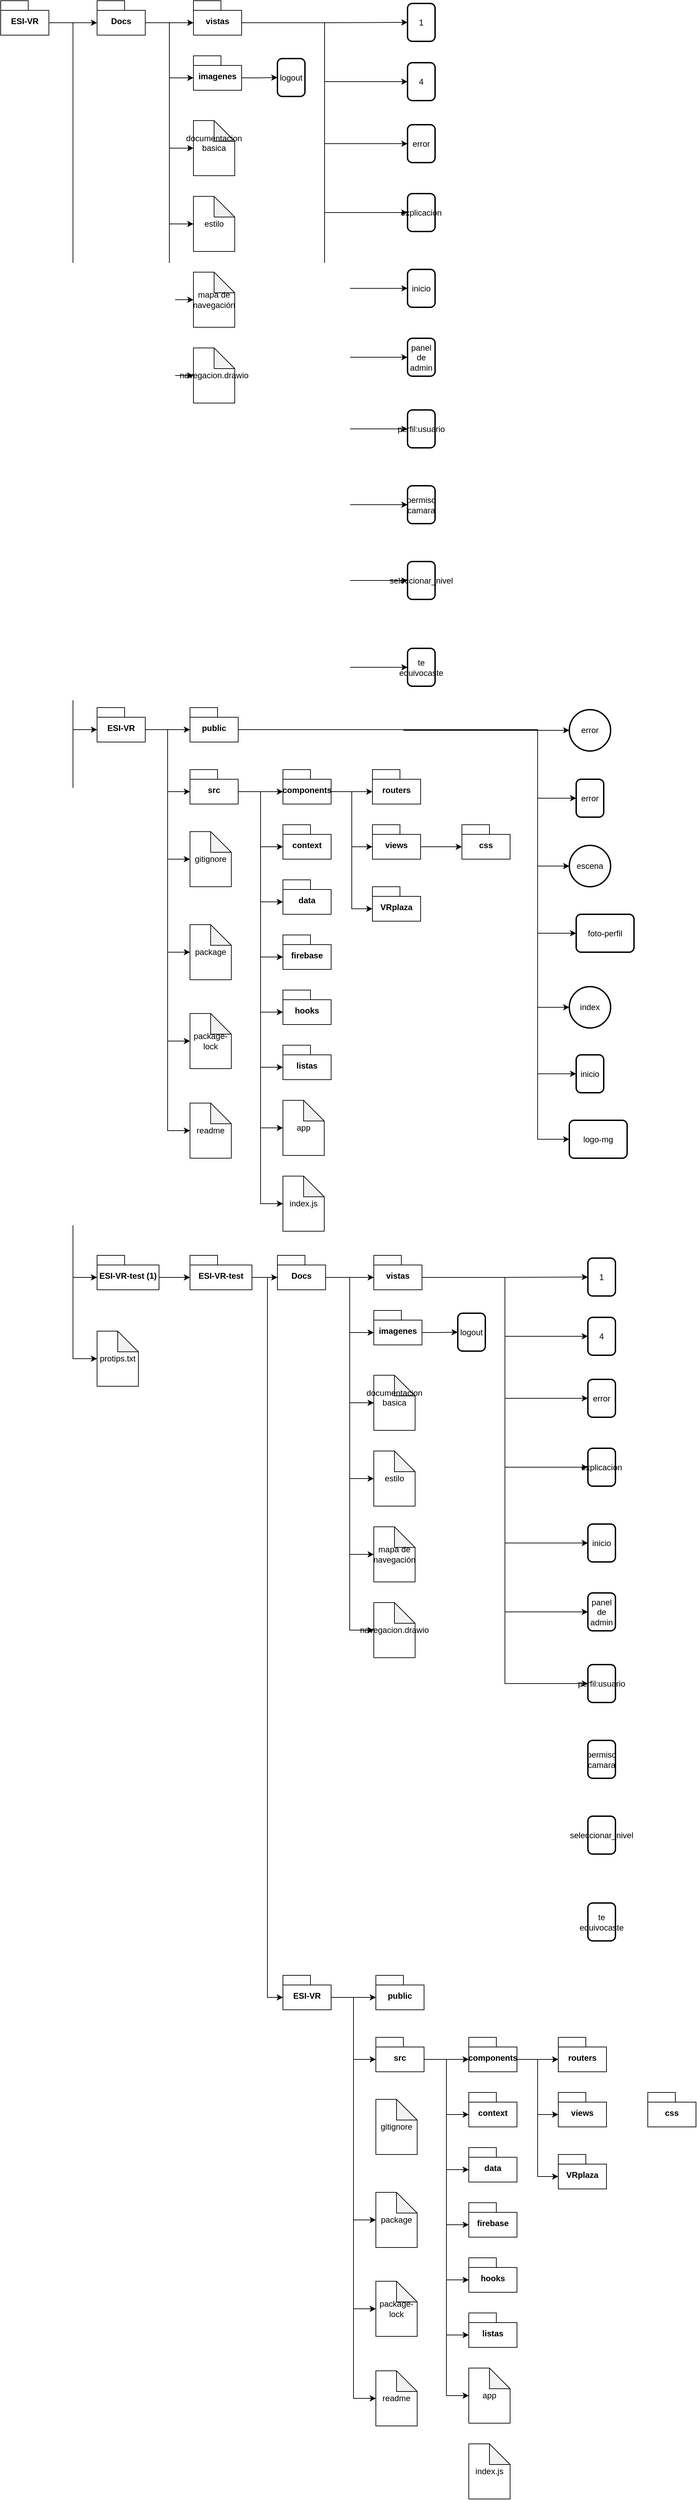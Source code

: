 <mxfile version="28.2.8">
  <diagram name="Page-1" id="wq-SehSUoFdX1XleYhF6">
    <mxGraphModel dx="5210" dy="3290" grid="1" gridSize="10" guides="1" tooltips="1" connect="1" arrows="1" fold="1" page="1" pageScale="1" pageWidth="3300" pageHeight="4681" math="0" shadow="0">
      <root>
        <mxCell id="0" />
        <mxCell id="1" parent="0" />
        <mxCell id="mQbxEYnfzDBhNxiALI6m-47" value="ESI-VR" style="shape=folder;fontStyle=1;spacingTop=10;tabWidth=40;tabHeight=14;tabPosition=left;html=1;whiteSpace=wrap;" vertex="1" parent="1">
          <mxGeometry x="1080" y="1100" width="70" height="50" as="geometry" />
        </mxCell>
        <mxCell id="mQbxEYnfzDBhNxiALI6m-49" value="Docs" style="shape=folder;fontStyle=1;spacingTop=10;tabWidth=40;tabHeight=14;tabPosition=left;html=1;whiteSpace=wrap;" vertex="1" parent="1">
          <mxGeometry x="1220" y="1100" width="70" height="50" as="geometry" />
        </mxCell>
        <mxCell id="mQbxEYnfzDBhNxiALI6m-52" value="ESI-VR" style="shape=folder;fontStyle=1;spacingTop=10;tabWidth=40;tabHeight=14;tabPosition=left;html=1;whiteSpace=wrap;" vertex="1" parent="1">
          <mxGeometry x="1220" y="2126" width="70" height="50" as="geometry" />
        </mxCell>
        <mxCell id="mQbxEYnfzDBhNxiALI6m-54" value="ESI-VR-test (1)" style="shape=folder;fontStyle=1;spacingTop=10;tabWidth=40;tabHeight=14;tabPosition=left;html=1;whiteSpace=wrap;" vertex="1" parent="1">
          <mxGeometry x="1220" y="2921" width="90" height="50" as="geometry" />
        </mxCell>
        <mxCell id="mQbxEYnfzDBhNxiALI6m-119" style="edgeStyle=orthogonalEdgeStyle;rounded=0;orthogonalLoop=1;jettySize=auto;html=1;exitX=0;exitY=0;exitDx=70;exitDy=32;exitPerimeter=0;entryX=0;entryY=0.5;entryDx=0;entryDy=0;" edge="1" parent="1" source="mQbxEYnfzDBhNxiALI6m-56" target="mQbxEYnfzDBhNxiALI6m-118">
          <mxGeometry relative="1" as="geometry" />
        </mxCell>
        <mxCell id="mQbxEYnfzDBhNxiALI6m-124" style="edgeStyle=orthogonalEdgeStyle;rounded=0;orthogonalLoop=1;jettySize=auto;html=1;exitX=0;exitY=0;exitDx=70;exitDy=32;exitPerimeter=0;entryX=0;entryY=0.5;entryDx=0;entryDy=0;" edge="1" parent="1" source="mQbxEYnfzDBhNxiALI6m-56" target="mQbxEYnfzDBhNxiALI6m-122">
          <mxGeometry relative="1" as="geometry" />
        </mxCell>
        <mxCell id="mQbxEYnfzDBhNxiALI6m-126" style="edgeStyle=orthogonalEdgeStyle;rounded=0;orthogonalLoop=1;jettySize=auto;html=1;exitX=0;exitY=0;exitDx=70;exitDy=32;exitPerimeter=0;entryX=0;entryY=0.5;entryDx=0;entryDy=0;" edge="1" parent="1" source="mQbxEYnfzDBhNxiALI6m-56" target="mQbxEYnfzDBhNxiALI6m-125">
          <mxGeometry relative="1" as="geometry" />
        </mxCell>
        <mxCell id="mQbxEYnfzDBhNxiALI6m-128" style="edgeStyle=orthogonalEdgeStyle;rounded=0;orthogonalLoop=1;jettySize=auto;html=1;exitX=0;exitY=0;exitDx=70;exitDy=32;exitPerimeter=0;entryX=0;entryY=0.5;entryDx=0;entryDy=0;" edge="1" parent="1" source="mQbxEYnfzDBhNxiALI6m-56" target="mQbxEYnfzDBhNxiALI6m-127">
          <mxGeometry relative="1" as="geometry" />
        </mxCell>
        <mxCell id="mQbxEYnfzDBhNxiALI6m-130" style="edgeStyle=orthogonalEdgeStyle;rounded=0;orthogonalLoop=1;jettySize=auto;html=1;exitX=0;exitY=0;exitDx=70;exitDy=32;exitPerimeter=0;entryX=0;entryY=0.5;entryDx=0;entryDy=0;" edge="1" parent="1" source="mQbxEYnfzDBhNxiALI6m-56" target="mQbxEYnfzDBhNxiALI6m-129">
          <mxGeometry relative="1" as="geometry" />
        </mxCell>
        <mxCell id="mQbxEYnfzDBhNxiALI6m-132" style="edgeStyle=orthogonalEdgeStyle;rounded=0;orthogonalLoop=1;jettySize=auto;html=1;exitX=0;exitY=0;exitDx=70;exitDy=32;exitPerimeter=0;entryX=0;entryY=0.5;entryDx=0;entryDy=0;" edge="1" parent="1" source="mQbxEYnfzDBhNxiALI6m-56" target="mQbxEYnfzDBhNxiALI6m-131">
          <mxGeometry relative="1" as="geometry" />
        </mxCell>
        <mxCell id="mQbxEYnfzDBhNxiALI6m-135" style="edgeStyle=orthogonalEdgeStyle;rounded=0;orthogonalLoop=1;jettySize=auto;html=1;exitX=0;exitY=0;exitDx=70;exitDy=32;exitPerimeter=0;entryX=0;entryY=0.5;entryDx=0;entryDy=0;" edge="1" parent="1" source="mQbxEYnfzDBhNxiALI6m-56" target="mQbxEYnfzDBhNxiALI6m-133">
          <mxGeometry relative="1" as="geometry" />
        </mxCell>
        <mxCell id="mQbxEYnfzDBhNxiALI6m-137" style="edgeStyle=orthogonalEdgeStyle;rounded=0;orthogonalLoop=1;jettySize=auto;html=1;exitX=0;exitY=0;exitDx=70;exitDy=32;exitPerimeter=0;entryX=0;entryY=0.5;entryDx=0;entryDy=0;" edge="1" parent="1" source="mQbxEYnfzDBhNxiALI6m-56" target="mQbxEYnfzDBhNxiALI6m-136">
          <mxGeometry relative="1" as="geometry" />
        </mxCell>
        <mxCell id="mQbxEYnfzDBhNxiALI6m-139" style="edgeStyle=orthogonalEdgeStyle;rounded=0;orthogonalLoop=1;jettySize=auto;html=1;exitX=0;exitY=0;exitDx=70;exitDy=32;exitPerimeter=0;entryX=0;entryY=0.5;entryDx=0;entryDy=0;" edge="1" parent="1" source="mQbxEYnfzDBhNxiALI6m-56" target="mQbxEYnfzDBhNxiALI6m-138">
          <mxGeometry relative="1" as="geometry" />
        </mxCell>
        <mxCell id="mQbxEYnfzDBhNxiALI6m-141" style="edgeStyle=orthogonalEdgeStyle;rounded=0;orthogonalLoop=1;jettySize=auto;html=1;exitX=0;exitY=0;exitDx=70;exitDy=32;exitPerimeter=0;entryX=0;entryY=0.5;entryDx=0;entryDy=0;" edge="1" parent="1" source="mQbxEYnfzDBhNxiALI6m-56" target="mQbxEYnfzDBhNxiALI6m-140">
          <mxGeometry relative="1" as="geometry" />
        </mxCell>
        <mxCell id="mQbxEYnfzDBhNxiALI6m-56" value="vistas" style="shape=folder;fontStyle=1;spacingTop=10;tabWidth=40;tabHeight=14;tabPosition=left;html=1;whiteSpace=wrap;" vertex="1" parent="1">
          <mxGeometry x="1360" y="1100" width="70" height="50" as="geometry" />
        </mxCell>
        <mxCell id="mQbxEYnfzDBhNxiALI6m-144" style="edgeStyle=orthogonalEdgeStyle;rounded=0;orthogonalLoop=1;jettySize=auto;html=1;exitX=0;exitY=0;exitDx=70;exitDy=32;exitPerimeter=0;entryX=0;entryY=0.5;entryDx=0;entryDy=0;" edge="1" parent="1" source="mQbxEYnfzDBhNxiALI6m-58" target="mQbxEYnfzDBhNxiALI6m-143">
          <mxGeometry relative="1" as="geometry" />
        </mxCell>
        <mxCell id="mQbxEYnfzDBhNxiALI6m-58" value="imagenes" style="shape=folder;fontStyle=1;spacingTop=10;tabWidth=40;tabHeight=14;tabPosition=left;html=1;whiteSpace=wrap;" vertex="1" parent="1">
          <mxGeometry x="1360" y="1180" width="70" height="50" as="geometry" />
        </mxCell>
        <mxCell id="mQbxEYnfzDBhNxiALI6m-61" value="protips&lt;span style=&quot;background-color: transparent; color: light-dark(rgb(0, 0, 0), rgb(255, 255, 255));&quot;&gt;.txt&lt;/span&gt;" style="shape=note;whiteSpace=wrap;html=1;backgroundOutline=1;darkOpacity=0.05;" vertex="1" parent="1">
          <mxGeometry x="1220" y="3031" width="60" height="80" as="geometry" />
        </mxCell>
        <mxCell id="mQbxEYnfzDBhNxiALI6m-64" value="documentacion basica&lt;div&gt;&lt;br&gt;&lt;/div&gt;" style="shape=note;whiteSpace=wrap;html=1;backgroundOutline=1;darkOpacity=0.05;" vertex="1" parent="1">
          <mxGeometry x="1360" y="1274" width="60" height="80" as="geometry" />
        </mxCell>
        <mxCell id="mQbxEYnfzDBhNxiALI6m-65" style="edgeStyle=orthogonalEdgeStyle;rounded=0;orthogonalLoop=1;jettySize=auto;html=1;exitX=0;exitY=0;exitDx=70;exitDy=32;exitPerimeter=0;entryX=0;entryY=0.5;entryDx=0;entryDy=0;entryPerimeter=0;" edge="1" parent="1" source="mQbxEYnfzDBhNxiALI6m-49" target="mQbxEYnfzDBhNxiALI6m-64">
          <mxGeometry relative="1" as="geometry" />
        </mxCell>
        <mxCell id="mQbxEYnfzDBhNxiALI6m-66" style="edgeStyle=orthogonalEdgeStyle;rounded=0;orthogonalLoop=1;jettySize=auto;html=1;exitX=0;exitY=0;exitDx=70;exitDy=32;exitPerimeter=0;entryX=0;entryY=0;entryDx=0;entryDy=32;entryPerimeter=0;" edge="1" parent="1" source="mQbxEYnfzDBhNxiALI6m-49" target="mQbxEYnfzDBhNxiALI6m-58">
          <mxGeometry relative="1" as="geometry" />
        </mxCell>
        <mxCell id="mQbxEYnfzDBhNxiALI6m-67" style="edgeStyle=orthogonalEdgeStyle;rounded=0;orthogonalLoop=1;jettySize=auto;html=1;exitX=0;exitY=0;exitDx=70;exitDy=32;exitPerimeter=0;entryX=0;entryY=0;entryDx=0;entryDy=32;entryPerimeter=0;" edge="1" parent="1" source="mQbxEYnfzDBhNxiALI6m-49" target="mQbxEYnfzDBhNxiALI6m-56">
          <mxGeometry relative="1" as="geometry" />
        </mxCell>
        <mxCell id="mQbxEYnfzDBhNxiALI6m-68" style="edgeStyle=orthogonalEdgeStyle;rounded=0;orthogonalLoop=1;jettySize=auto;html=1;exitX=0;exitY=0;exitDx=70;exitDy=32;exitPerimeter=0;entryX=0;entryY=0;entryDx=0;entryDy=32;entryPerimeter=0;" edge="1" parent="1" source="mQbxEYnfzDBhNxiALI6m-47" target="mQbxEYnfzDBhNxiALI6m-49">
          <mxGeometry relative="1" as="geometry" />
        </mxCell>
        <mxCell id="mQbxEYnfzDBhNxiALI6m-69" style="edgeStyle=orthogonalEdgeStyle;rounded=0;orthogonalLoop=1;jettySize=auto;html=1;exitX=0;exitY=0;exitDx=70;exitDy=32;exitPerimeter=0;entryX=0;entryY=0;entryDx=0;entryDy=32;entryPerimeter=0;" edge="1" parent="1" source="mQbxEYnfzDBhNxiALI6m-47" target="mQbxEYnfzDBhNxiALI6m-52">
          <mxGeometry relative="1" as="geometry" />
        </mxCell>
        <mxCell id="mQbxEYnfzDBhNxiALI6m-70" style="edgeStyle=orthogonalEdgeStyle;rounded=0;orthogonalLoop=1;jettySize=auto;html=1;exitX=0;exitY=0;exitDx=70;exitDy=32;exitPerimeter=0;entryX=0;entryY=0;entryDx=0;entryDy=32;entryPerimeter=0;" edge="1" parent="1" source="mQbxEYnfzDBhNxiALI6m-47" target="mQbxEYnfzDBhNxiALI6m-54">
          <mxGeometry relative="1" as="geometry" />
        </mxCell>
        <mxCell id="mQbxEYnfzDBhNxiALI6m-71" style="edgeStyle=orthogonalEdgeStyle;rounded=0;orthogonalLoop=1;jettySize=auto;html=1;exitX=0;exitY=0;exitDx=70;exitDy=32;exitPerimeter=0;entryX=0;entryY=0.5;entryDx=0;entryDy=0;entryPerimeter=0;" edge="1" parent="1" source="mQbxEYnfzDBhNxiALI6m-47" target="mQbxEYnfzDBhNxiALI6m-61">
          <mxGeometry relative="1" as="geometry" />
        </mxCell>
        <mxCell id="mQbxEYnfzDBhNxiALI6m-72" value="estilo" style="shape=note;whiteSpace=wrap;html=1;backgroundOutline=1;darkOpacity=0.05;" vertex="1" parent="1">
          <mxGeometry x="1360" y="1384" width="60" height="80" as="geometry" />
        </mxCell>
        <mxCell id="mQbxEYnfzDBhNxiALI6m-74" value="mapa de navegación" style="shape=note;whiteSpace=wrap;html=1;backgroundOutline=1;darkOpacity=0.05;" vertex="1" parent="1">
          <mxGeometry x="1360" y="1494" width="60" height="80" as="geometry" />
        </mxCell>
        <mxCell id="mQbxEYnfzDBhNxiALI6m-75" value="navegacion&lt;span style=&quot;background-color: transparent; color: light-dark(rgb(0, 0, 0), rgb(255, 255, 255));&quot;&gt;.drawio&lt;/span&gt;" style="shape=note;whiteSpace=wrap;html=1;backgroundOutline=1;darkOpacity=0.05;" vertex="1" parent="1">
          <mxGeometry x="1360" y="1604" width="60" height="80" as="geometry" />
        </mxCell>
        <mxCell id="mQbxEYnfzDBhNxiALI6m-76" style="edgeStyle=orthogonalEdgeStyle;rounded=0;orthogonalLoop=1;jettySize=auto;html=1;exitX=0;exitY=0;exitDx=70;exitDy=32;exitPerimeter=0;entryX=0;entryY=0.5;entryDx=0;entryDy=0;entryPerimeter=0;" edge="1" parent="1" source="mQbxEYnfzDBhNxiALI6m-49" target="mQbxEYnfzDBhNxiALI6m-72">
          <mxGeometry relative="1" as="geometry" />
        </mxCell>
        <mxCell id="mQbxEYnfzDBhNxiALI6m-77" style="edgeStyle=orthogonalEdgeStyle;rounded=0;orthogonalLoop=1;jettySize=auto;html=1;exitX=0;exitY=0;exitDx=70;exitDy=32;exitPerimeter=0;entryX=0;entryY=0.5;entryDx=0;entryDy=0;entryPerimeter=0;" edge="1" parent="1" source="mQbxEYnfzDBhNxiALI6m-49" target="mQbxEYnfzDBhNxiALI6m-74">
          <mxGeometry relative="1" as="geometry" />
        </mxCell>
        <mxCell id="mQbxEYnfzDBhNxiALI6m-78" style="edgeStyle=orthogonalEdgeStyle;rounded=0;orthogonalLoop=1;jettySize=auto;html=1;exitX=0;exitY=0;exitDx=70;exitDy=32;exitPerimeter=0;entryX=0;entryY=0.5;entryDx=0;entryDy=0;entryPerimeter=0;" edge="1" parent="1" source="mQbxEYnfzDBhNxiALI6m-49" target="mQbxEYnfzDBhNxiALI6m-75">
          <mxGeometry relative="1" as="geometry" />
        </mxCell>
        <mxCell id="mQbxEYnfzDBhNxiALI6m-259" style="edgeStyle=orthogonalEdgeStyle;rounded=0;orthogonalLoop=1;jettySize=auto;html=1;exitX=0;exitY=0;exitDx=70;exitDy=32;exitPerimeter=0;entryX=0;entryY=0.5;entryDx=0;entryDy=0;" edge="1" parent="1" source="mQbxEYnfzDBhNxiALI6m-81" target="mQbxEYnfzDBhNxiALI6m-258">
          <mxGeometry relative="1" as="geometry">
            <Array as="points">
              <mxPoint x="1860" y="2158" />
              <mxPoint x="1860" y="2258" />
            </Array>
          </mxGeometry>
        </mxCell>
        <mxCell id="mQbxEYnfzDBhNxiALI6m-264" style="edgeStyle=orthogonalEdgeStyle;rounded=0;orthogonalLoop=1;jettySize=auto;html=1;exitX=0;exitY=0;exitDx=70;exitDy=32;exitPerimeter=0;entryX=0;entryY=0.5;entryDx=0;entryDy=0;" edge="1" parent="1" source="mQbxEYnfzDBhNxiALI6m-81" target="mQbxEYnfzDBhNxiALI6m-263">
          <mxGeometry relative="1" as="geometry">
            <Array as="points">
              <mxPoint x="1860" y="2158" />
              <mxPoint x="1860" y="2453" />
            </Array>
          </mxGeometry>
        </mxCell>
        <mxCell id="mQbxEYnfzDBhNxiALI6m-269" style="edgeStyle=orthogonalEdgeStyle;rounded=0;orthogonalLoop=1;jettySize=auto;html=1;exitX=0;exitY=0;exitDx=70;exitDy=32;exitPerimeter=0;entryX=0;entryY=0.5;entryDx=0;entryDy=0;" edge="1" parent="1" source="mQbxEYnfzDBhNxiALI6m-81" target="mQbxEYnfzDBhNxiALI6m-267">
          <mxGeometry relative="1" as="geometry">
            <Array as="points">
              <mxPoint x="1860" y="2158" />
              <mxPoint x="1860" y="2658" />
            </Array>
          </mxGeometry>
        </mxCell>
        <mxCell id="mQbxEYnfzDBhNxiALI6m-271" style="edgeStyle=orthogonalEdgeStyle;rounded=0;orthogonalLoop=1;jettySize=auto;html=1;exitX=0;exitY=0;exitDx=70;exitDy=32;exitPerimeter=0;entryX=0;entryY=0.5;entryDx=0;entryDy=0;" edge="1" parent="1" source="mQbxEYnfzDBhNxiALI6m-81" target="mQbxEYnfzDBhNxiALI6m-270">
          <mxGeometry relative="1" as="geometry">
            <Array as="points">
              <mxPoint x="1860" y="2158" />
              <mxPoint x="1860" y="2753" />
            </Array>
          </mxGeometry>
        </mxCell>
        <mxCell id="mQbxEYnfzDBhNxiALI6m-81" value="public" style="shape=folder;fontStyle=1;spacingTop=10;tabWidth=40;tabHeight=14;tabPosition=left;html=1;whiteSpace=wrap;" vertex="1" parent="1">
          <mxGeometry x="1355" y="2126" width="70" height="50" as="geometry" />
        </mxCell>
        <mxCell id="mQbxEYnfzDBhNxiALI6m-82" value="src" style="shape=folder;fontStyle=1;spacingTop=10;tabWidth=40;tabHeight=14;tabPosition=left;html=1;whiteSpace=wrap;" vertex="1" parent="1">
          <mxGeometry x="1355" y="2216" width="70" height="50" as="geometry" />
        </mxCell>
        <mxCell id="mQbxEYnfzDBhNxiALI6m-83" style="edgeStyle=orthogonalEdgeStyle;rounded=0;orthogonalLoop=1;jettySize=auto;html=1;exitX=0;exitY=0;exitDx=70;exitDy=32;exitPerimeter=0;entryX=0;entryY=0;entryDx=0;entryDy=32;entryPerimeter=0;" edge="1" parent="1" source="mQbxEYnfzDBhNxiALI6m-52" target="mQbxEYnfzDBhNxiALI6m-81">
          <mxGeometry relative="1" as="geometry" />
        </mxCell>
        <mxCell id="mQbxEYnfzDBhNxiALI6m-84" style="edgeStyle=orthogonalEdgeStyle;rounded=0;orthogonalLoop=1;jettySize=auto;html=1;exitX=0;exitY=0;exitDx=70;exitDy=32;exitPerimeter=0;entryX=0;entryY=0;entryDx=0;entryDy=32;entryPerimeter=0;" edge="1" parent="1" source="mQbxEYnfzDBhNxiALI6m-52" target="mQbxEYnfzDBhNxiALI6m-82">
          <mxGeometry relative="1" as="geometry" />
        </mxCell>
        <mxCell id="mQbxEYnfzDBhNxiALI6m-85" value="components" style="shape=folder;fontStyle=1;spacingTop=10;tabWidth=40;tabHeight=14;tabPosition=left;html=1;whiteSpace=wrap;" vertex="1" parent="1">
          <mxGeometry x="1490" y="2216" width="70" height="50" as="geometry" />
        </mxCell>
        <mxCell id="mQbxEYnfzDBhNxiALI6m-86" value="context" style="shape=folder;fontStyle=1;spacingTop=10;tabWidth=40;tabHeight=14;tabPosition=left;html=1;whiteSpace=wrap;" vertex="1" parent="1">
          <mxGeometry x="1490" y="2296" width="70" height="50" as="geometry" />
        </mxCell>
        <mxCell id="mQbxEYnfzDBhNxiALI6m-87" value="data" style="shape=folder;fontStyle=1;spacingTop=10;tabWidth=40;tabHeight=14;tabPosition=left;html=1;whiteSpace=wrap;" vertex="1" parent="1">
          <mxGeometry x="1490" y="2376" width="70" height="50" as="geometry" />
        </mxCell>
        <mxCell id="mQbxEYnfzDBhNxiALI6m-90" value="firebase" style="shape=folder;fontStyle=1;spacingTop=10;tabWidth=40;tabHeight=14;tabPosition=left;html=1;whiteSpace=wrap;" vertex="1" parent="1">
          <mxGeometry x="1490" y="2456" width="70" height="50" as="geometry" />
        </mxCell>
        <mxCell id="mQbxEYnfzDBhNxiALI6m-92" value="hooks" style="shape=folder;fontStyle=1;spacingTop=10;tabWidth=40;tabHeight=14;tabPosition=left;html=1;whiteSpace=wrap;" vertex="1" parent="1">
          <mxGeometry x="1490" y="2536" width="70" height="50" as="geometry" />
        </mxCell>
        <mxCell id="mQbxEYnfzDBhNxiALI6m-93" value="listas" style="shape=folder;fontStyle=1;spacingTop=10;tabWidth=40;tabHeight=14;tabPosition=left;html=1;whiteSpace=wrap;" vertex="1" parent="1">
          <mxGeometry x="1490" y="2616" width="70" height="50" as="geometry" />
        </mxCell>
        <mxCell id="mQbxEYnfzDBhNxiALI6m-94" value="app" style="shape=note;whiteSpace=wrap;html=1;backgroundOutline=1;darkOpacity=0.05;" vertex="1" parent="1">
          <mxGeometry x="1490" y="2696" width="60" height="80" as="geometry" />
        </mxCell>
        <mxCell id="mQbxEYnfzDBhNxiALI6m-95" value="index.js" style="shape=note;whiteSpace=wrap;html=1;backgroundOutline=1;darkOpacity=0.05;" vertex="1" parent="1">
          <mxGeometry x="1490" y="2806" width="60" height="80" as="geometry" />
        </mxCell>
        <mxCell id="mQbxEYnfzDBhNxiALI6m-96" style="edgeStyle=orthogonalEdgeStyle;rounded=0;orthogonalLoop=1;jettySize=auto;html=1;exitX=0;exitY=0;exitDx=70;exitDy=32;exitPerimeter=0;entryX=0;entryY=0;entryDx=0;entryDy=32;entryPerimeter=0;" edge="1" parent="1" source="mQbxEYnfzDBhNxiALI6m-82" target="mQbxEYnfzDBhNxiALI6m-85">
          <mxGeometry relative="1" as="geometry" />
        </mxCell>
        <mxCell id="mQbxEYnfzDBhNxiALI6m-97" style="edgeStyle=orthogonalEdgeStyle;rounded=0;orthogonalLoop=1;jettySize=auto;html=1;exitX=0;exitY=0;exitDx=70;exitDy=32;exitPerimeter=0;entryX=0;entryY=0;entryDx=0;entryDy=32;entryPerimeter=0;" edge="1" parent="1" source="mQbxEYnfzDBhNxiALI6m-82" target="mQbxEYnfzDBhNxiALI6m-86">
          <mxGeometry relative="1" as="geometry" />
        </mxCell>
        <mxCell id="mQbxEYnfzDBhNxiALI6m-98" style="edgeStyle=orthogonalEdgeStyle;rounded=0;orthogonalLoop=1;jettySize=auto;html=1;exitX=0;exitY=0;exitDx=70;exitDy=32;exitPerimeter=0;entryX=0;entryY=0;entryDx=0;entryDy=32;entryPerimeter=0;" edge="1" parent="1" source="mQbxEYnfzDBhNxiALI6m-82" target="mQbxEYnfzDBhNxiALI6m-87">
          <mxGeometry relative="1" as="geometry" />
        </mxCell>
        <mxCell id="mQbxEYnfzDBhNxiALI6m-99" style="edgeStyle=orthogonalEdgeStyle;rounded=0;orthogonalLoop=1;jettySize=auto;html=1;exitX=0;exitY=0;exitDx=70;exitDy=32;exitPerimeter=0;entryX=0;entryY=0;entryDx=0;entryDy=32;entryPerimeter=0;" edge="1" parent="1" source="mQbxEYnfzDBhNxiALI6m-82" target="mQbxEYnfzDBhNxiALI6m-90">
          <mxGeometry relative="1" as="geometry" />
        </mxCell>
        <mxCell id="mQbxEYnfzDBhNxiALI6m-100" style="edgeStyle=orthogonalEdgeStyle;rounded=0;orthogonalLoop=1;jettySize=auto;html=1;exitX=0;exitY=0;exitDx=70;exitDy=32;exitPerimeter=0;entryX=0;entryY=0;entryDx=0;entryDy=32;entryPerimeter=0;" edge="1" parent="1" source="mQbxEYnfzDBhNxiALI6m-82" target="mQbxEYnfzDBhNxiALI6m-92">
          <mxGeometry relative="1" as="geometry" />
        </mxCell>
        <mxCell id="mQbxEYnfzDBhNxiALI6m-101" style="edgeStyle=orthogonalEdgeStyle;rounded=0;orthogonalLoop=1;jettySize=auto;html=1;exitX=0;exitY=0;exitDx=70;exitDy=32;exitPerimeter=0;entryX=0;entryY=0;entryDx=0;entryDy=32;entryPerimeter=0;" edge="1" parent="1" source="mQbxEYnfzDBhNxiALI6m-82" target="mQbxEYnfzDBhNxiALI6m-93">
          <mxGeometry relative="1" as="geometry" />
        </mxCell>
        <mxCell id="mQbxEYnfzDBhNxiALI6m-102" style="edgeStyle=orthogonalEdgeStyle;rounded=0;orthogonalLoop=1;jettySize=auto;html=1;exitX=0;exitY=0;exitDx=70;exitDy=32;exitPerimeter=0;entryX=0;entryY=0.5;entryDx=0;entryDy=0;entryPerimeter=0;" edge="1" parent="1" source="mQbxEYnfzDBhNxiALI6m-82" target="mQbxEYnfzDBhNxiALI6m-94">
          <mxGeometry relative="1" as="geometry" />
        </mxCell>
        <mxCell id="mQbxEYnfzDBhNxiALI6m-103" style="edgeStyle=orthogonalEdgeStyle;rounded=0;orthogonalLoop=1;jettySize=auto;html=1;exitX=0;exitY=0;exitDx=70;exitDy=32;exitPerimeter=0;entryX=0;entryY=0.5;entryDx=0;entryDy=0;entryPerimeter=0;" edge="1" parent="1" source="mQbxEYnfzDBhNxiALI6m-82" target="mQbxEYnfzDBhNxiALI6m-95">
          <mxGeometry relative="1" as="geometry" />
        </mxCell>
        <mxCell id="mQbxEYnfzDBhNxiALI6m-104" value="routers" style="shape=folder;fontStyle=1;spacingTop=10;tabWidth=40;tabHeight=14;tabPosition=left;html=1;whiteSpace=wrap;" vertex="1" parent="1">
          <mxGeometry x="1620" y="2216" width="70" height="50" as="geometry" />
        </mxCell>
        <mxCell id="mQbxEYnfzDBhNxiALI6m-105" style="edgeStyle=orthogonalEdgeStyle;rounded=0;orthogonalLoop=1;jettySize=auto;html=1;exitX=0;exitY=0;exitDx=70;exitDy=32;exitPerimeter=0;entryX=0;entryY=0;entryDx=0;entryDy=32;entryPerimeter=0;" edge="1" parent="1" source="mQbxEYnfzDBhNxiALI6m-85" target="mQbxEYnfzDBhNxiALI6m-104">
          <mxGeometry relative="1" as="geometry" />
        </mxCell>
        <mxCell id="mQbxEYnfzDBhNxiALI6m-107" value="views" style="shape=folder;fontStyle=1;spacingTop=10;tabWidth=40;tabHeight=14;tabPosition=left;html=1;whiteSpace=wrap;" vertex="1" parent="1">
          <mxGeometry x="1620" y="2296" width="70" height="50" as="geometry" />
        </mxCell>
        <mxCell id="mQbxEYnfzDBhNxiALI6m-108" style="edgeStyle=orthogonalEdgeStyle;rounded=0;orthogonalLoop=1;jettySize=auto;html=1;exitX=0;exitY=0;exitDx=70;exitDy=32;exitPerimeter=0;entryX=0;entryY=0;entryDx=0;entryDy=32;entryPerimeter=0;" edge="1" parent="1" source="mQbxEYnfzDBhNxiALI6m-85" target="mQbxEYnfzDBhNxiALI6m-107">
          <mxGeometry relative="1" as="geometry" />
        </mxCell>
        <mxCell id="mQbxEYnfzDBhNxiALI6m-109" value="VRplaza" style="shape=folder;fontStyle=1;spacingTop=10;tabWidth=40;tabHeight=14;tabPosition=left;html=1;whiteSpace=wrap;" vertex="1" parent="1">
          <mxGeometry x="1620" y="2386" width="70" height="50" as="geometry" />
        </mxCell>
        <mxCell id="mQbxEYnfzDBhNxiALI6m-110" style="edgeStyle=orthogonalEdgeStyle;rounded=0;orthogonalLoop=1;jettySize=auto;html=1;exitX=0;exitY=0;exitDx=70;exitDy=32;exitPerimeter=0;entryX=0;entryY=0;entryDx=0;entryDy=32;entryPerimeter=0;" edge="1" parent="1" source="mQbxEYnfzDBhNxiALI6m-85" target="mQbxEYnfzDBhNxiALI6m-109">
          <mxGeometry relative="1" as="geometry" />
        </mxCell>
        <mxCell id="mQbxEYnfzDBhNxiALI6m-111" value="css" style="shape=folder;fontStyle=1;spacingTop=10;tabWidth=40;tabHeight=14;tabPosition=left;html=1;whiteSpace=wrap;" vertex="1" parent="1">
          <mxGeometry x="1750" y="2296" width="70" height="50" as="geometry" />
        </mxCell>
        <mxCell id="mQbxEYnfzDBhNxiALI6m-112" style="edgeStyle=orthogonalEdgeStyle;rounded=0;orthogonalLoop=1;jettySize=auto;html=1;exitX=0;exitY=0;exitDx=70;exitDy=32;exitPerimeter=0;entryX=0;entryY=0;entryDx=0;entryDy=32;entryPerimeter=0;" edge="1" parent="1" source="mQbxEYnfzDBhNxiALI6m-107" target="mQbxEYnfzDBhNxiALI6m-111">
          <mxGeometry relative="1" as="geometry" />
        </mxCell>
        <mxCell id="mQbxEYnfzDBhNxiALI6m-118" value="1" style="rounded=1;whiteSpace=wrap;html=1;absoluteArcSize=1;arcSize=14;strokeWidth=2;" vertex="1" parent="1">
          <mxGeometry x="1671" y="1104" width="40" height="55" as="geometry" />
        </mxCell>
        <mxCell id="mQbxEYnfzDBhNxiALI6m-122" value="4" style="rounded=1;whiteSpace=wrap;html=1;absoluteArcSize=1;arcSize=14;strokeWidth=2;" vertex="1" parent="1">
          <mxGeometry x="1671" y="1190" width="40" height="55" as="geometry" />
        </mxCell>
        <mxCell id="mQbxEYnfzDBhNxiALI6m-125" value="error" style="rounded=1;whiteSpace=wrap;html=1;absoluteArcSize=1;arcSize=14;strokeWidth=2;" vertex="1" parent="1">
          <mxGeometry x="1671" y="1280" width="40" height="55" as="geometry" />
        </mxCell>
        <mxCell id="mQbxEYnfzDBhNxiALI6m-127" value="explicación" style="rounded=1;whiteSpace=wrap;html=1;absoluteArcSize=1;arcSize=14;strokeWidth=2;" vertex="1" parent="1">
          <mxGeometry x="1671" y="1380" width="40" height="55" as="geometry" />
        </mxCell>
        <mxCell id="mQbxEYnfzDBhNxiALI6m-129" value="inicio" style="rounded=1;whiteSpace=wrap;html=1;absoluteArcSize=1;arcSize=14;strokeWidth=2;" vertex="1" parent="1">
          <mxGeometry x="1671" y="1490" width="40" height="55" as="geometry" />
        </mxCell>
        <mxCell id="mQbxEYnfzDBhNxiALI6m-131" value="panel de admin" style="rounded=1;whiteSpace=wrap;html=1;absoluteArcSize=1;arcSize=14;strokeWidth=2;" vertex="1" parent="1">
          <mxGeometry x="1671" y="1590" width="40" height="55" as="geometry" />
        </mxCell>
        <mxCell id="mQbxEYnfzDBhNxiALI6m-133" value="perfil:usuario" style="rounded=1;whiteSpace=wrap;html=1;absoluteArcSize=1;arcSize=14;strokeWidth=2;" vertex="1" parent="1">
          <mxGeometry x="1671" y="1694" width="40" height="55" as="geometry" />
        </mxCell>
        <mxCell id="mQbxEYnfzDBhNxiALI6m-136" value="permiso camara" style="rounded=1;whiteSpace=wrap;html=1;absoluteArcSize=1;arcSize=14;strokeWidth=2;" vertex="1" parent="1">
          <mxGeometry x="1671" y="1804" width="40" height="55" as="geometry" />
        </mxCell>
        <mxCell id="mQbxEYnfzDBhNxiALI6m-138" value="seleccionar_nivel" style="rounded=1;whiteSpace=wrap;html=1;absoluteArcSize=1;arcSize=14;strokeWidth=2;" vertex="1" parent="1">
          <mxGeometry x="1671" y="1914" width="40" height="55" as="geometry" />
        </mxCell>
        <mxCell id="mQbxEYnfzDBhNxiALI6m-140" value="te equivocaste" style="rounded=1;whiteSpace=wrap;html=1;absoluteArcSize=1;arcSize=14;strokeWidth=2;" vertex="1" parent="1">
          <mxGeometry x="1671" y="2040" width="40" height="55" as="geometry" />
        </mxCell>
        <mxCell id="mQbxEYnfzDBhNxiALI6m-143" value="logout" style="rounded=1;whiteSpace=wrap;html=1;absoluteArcSize=1;arcSize=14;strokeWidth=2;" vertex="1" parent="1">
          <mxGeometry x="1482" y="1184" width="40" height="55" as="geometry" />
        </mxCell>
        <mxCell id="mQbxEYnfzDBhNxiALI6m-145" value="gitignore" style="shape=note;whiteSpace=wrap;html=1;backgroundOutline=1;darkOpacity=0.05;" vertex="1" parent="1">
          <mxGeometry x="1355" y="2306" width="60" height="80" as="geometry" />
        </mxCell>
        <mxCell id="mQbxEYnfzDBhNxiALI6m-146" value="package" style="shape=note;whiteSpace=wrap;html=1;backgroundOutline=1;darkOpacity=0.05;" vertex="1" parent="1">
          <mxGeometry x="1355" y="2441" width="60" height="80" as="geometry" />
        </mxCell>
        <mxCell id="mQbxEYnfzDBhNxiALI6m-147" value="package-lock" style="shape=note;whiteSpace=wrap;html=1;backgroundOutline=1;darkOpacity=0.05;" vertex="1" parent="1">
          <mxGeometry x="1355" y="2570" width="60" height="80" as="geometry" />
        </mxCell>
        <mxCell id="mQbxEYnfzDBhNxiALI6m-148" value="readme" style="shape=note;whiteSpace=wrap;html=1;backgroundOutline=1;darkOpacity=0.05;" vertex="1" parent="1">
          <mxGeometry x="1355" y="2700" width="60" height="80" as="geometry" />
        </mxCell>
        <mxCell id="mQbxEYnfzDBhNxiALI6m-149" style="edgeStyle=orthogonalEdgeStyle;rounded=0;orthogonalLoop=1;jettySize=auto;html=1;exitX=0;exitY=0;exitDx=70;exitDy=32;exitPerimeter=0;entryX=0;entryY=0.5;entryDx=0;entryDy=0;entryPerimeter=0;" edge="1" parent="1" source="mQbxEYnfzDBhNxiALI6m-52" target="mQbxEYnfzDBhNxiALI6m-145">
          <mxGeometry relative="1" as="geometry" />
        </mxCell>
        <mxCell id="mQbxEYnfzDBhNxiALI6m-150" style="edgeStyle=orthogonalEdgeStyle;rounded=0;orthogonalLoop=1;jettySize=auto;html=1;exitX=0;exitY=0;exitDx=70;exitDy=32;exitPerimeter=0;entryX=0;entryY=0.5;entryDx=0;entryDy=0;entryPerimeter=0;" edge="1" parent="1" source="mQbxEYnfzDBhNxiALI6m-52" target="mQbxEYnfzDBhNxiALI6m-146">
          <mxGeometry relative="1" as="geometry" />
        </mxCell>
        <mxCell id="mQbxEYnfzDBhNxiALI6m-151" style="edgeStyle=orthogonalEdgeStyle;rounded=0;orthogonalLoop=1;jettySize=auto;html=1;exitX=0;exitY=0;exitDx=70;exitDy=32;exitPerimeter=0;entryX=0;entryY=0.5;entryDx=0;entryDy=0;entryPerimeter=0;" edge="1" parent="1" source="mQbxEYnfzDBhNxiALI6m-52" target="mQbxEYnfzDBhNxiALI6m-147">
          <mxGeometry relative="1" as="geometry" />
        </mxCell>
        <mxCell id="mQbxEYnfzDBhNxiALI6m-152" style="edgeStyle=orthogonalEdgeStyle;rounded=0;orthogonalLoop=1;jettySize=auto;html=1;exitX=0;exitY=0;exitDx=70;exitDy=32;exitPerimeter=0;entryX=0;entryY=0.5;entryDx=0;entryDy=0;entryPerimeter=0;" edge="1" parent="1" source="mQbxEYnfzDBhNxiALI6m-52" target="mQbxEYnfzDBhNxiALI6m-148">
          <mxGeometry relative="1" as="geometry" />
        </mxCell>
        <mxCell id="mQbxEYnfzDBhNxiALI6m-153" value="ESI-VR-test" style="shape=folder;fontStyle=1;spacingTop=10;tabWidth=40;tabHeight=14;tabPosition=left;html=1;whiteSpace=wrap;" vertex="1" parent="1">
          <mxGeometry x="1355" y="2921" width="90" height="50" as="geometry" />
        </mxCell>
        <mxCell id="mQbxEYnfzDBhNxiALI6m-154" style="edgeStyle=orthogonalEdgeStyle;rounded=0;orthogonalLoop=1;jettySize=auto;html=1;exitX=0;exitY=0;exitDx=90;exitDy=32;exitPerimeter=0;entryX=0;entryY=0;entryDx=0;entryDy=32;entryPerimeter=0;" edge="1" parent="1" source="mQbxEYnfzDBhNxiALI6m-54" target="mQbxEYnfzDBhNxiALI6m-153">
          <mxGeometry relative="1" as="geometry" />
        </mxCell>
        <mxCell id="mQbxEYnfzDBhNxiALI6m-155" value="Docs" style="shape=folder;fontStyle=1;spacingTop=10;tabWidth=40;tabHeight=14;tabPosition=left;html=1;whiteSpace=wrap;" vertex="1" parent="1">
          <mxGeometry x="1482" y="2921" width="70" height="50" as="geometry" />
        </mxCell>
        <mxCell id="mQbxEYnfzDBhNxiALI6m-156" style="edgeStyle=orthogonalEdgeStyle;rounded=0;orthogonalLoop=1;jettySize=auto;html=1;exitX=0;exitY=0;exitDx=70;exitDy=32;exitPerimeter=0;entryX=0;entryY=0.5;entryDx=0;entryDy=0;" edge="1" parent="1" source="mQbxEYnfzDBhNxiALI6m-163" target="mQbxEYnfzDBhNxiALI6m-176">
          <mxGeometry relative="1" as="geometry" />
        </mxCell>
        <mxCell id="mQbxEYnfzDBhNxiALI6m-157" style="edgeStyle=orthogonalEdgeStyle;rounded=0;orthogonalLoop=1;jettySize=auto;html=1;exitX=0;exitY=0;exitDx=70;exitDy=32;exitPerimeter=0;entryX=0;entryY=0.5;entryDx=0;entryDy=0;" edge="1" parent="1" source="mQbxEYnfzDBhNxiALI6m-163" target="mQbxEYnfzDBhNxiALI6m-177">
          <mxGeometry relative="1" as="geometry" />
        </mxCell>
        <mxCell id="mQbxEYnfzDBhNxiALI6m-158" style="edgeStyle=orthogonalEdgeStyle;rounded=0;orthogonalLoop=1;jettySize=auto;html=1;exitX=0;exitY=0;exitDx=70;exitDy=32;exitPerimeter=0;entryX=0;entryY=0.5;entryDx=0;entryDy=0;" edge="1" parent="1" source="mQbxEYnfzDBhNxiALI6m-163" target="mQbxEYnfzDBhNxiALI6m-178">
          <mxGeometry relative="1" as="geometry" />
        </mxCell>
        <mxCell id="mQbxEYnfzDBhNxiALI6m-159" style="edgeStyle=orthogonalEdgeStyle;rounded=0;orthogonalLoop=1;jettySize=auto;html=1;exitX=0;exitY=0;exitDx=70;exitDy=32;exitPerimeter=0;entryX=0;entryY=0.5;entryDx=0;entryDy=0;" edge="1" parent="1" source="mQbxEYnfzDBhNxiALI6m-163" target="mQbxEYnfzDBhNxiALI6m-179">
          <mxGeometry relative="1" as="geometry" />
        </mxCell>
        <mxCell id="mQbxEYnfzDBhNxiALI6m-160" style="edgeStyle=orthogonalEdgeStyle;rounded=0;orthogonalLoop=1;jettySize=auto;html=1;exitX=0;exitY=0;exitDx=70;exitDy=32;exitPerimeter=0;entryX=0;entryY=0.5;entryDx=0;entryDy=0;" edge="1" parent="1" source="mQbxEYnfzDBhNxiALI6m-163" target="mQbxEYnfzDBhNxiALI6m-180">
          <mxGeometry relative="1" as="geometry" />
        </mxCell>
        <mxCell id="mQbxEYnfzDBhNxiALI6m-161" style="edgeStyle=orthogonalEdgeStyle;rounded=0;orthogonalLoop=1;jettySize=auto;html=1;exitX=0;exitY=0;exitDx=70;exitDy=32;exitPerimeter=0;entryX=0;entryY=0.5;entryDx=0;entryDy=0;" edge="1" parent="1" source="mQbxEYnfzDBhNxiALI6m-163" target="mQbxEYnfzDBhNxiALI6m-181">
          <mxGeometry relative="1" as="geometry" />
        </mxCell>
        <mxCell id="mQbxEYnfzDBhNxiALI6m-162" style="edgeStyle=orthogonalEdgeStyle;rounded=0;orthogonalLoop=1;jettySize=auto;html=1;exitX=0;exitY=0;exitDx=70;exitDy=32;exitPerimeter=0;entryX=0;entryY=0.5;entryDx=0;entryDy=0;" edge="1" parent="1" source="mQbxEYnfzDBhNxiALI6m-163" target="mQbxEYnfzDBhNxiALI6m-182">
          <mxGeometry relative="1" as="geometry" />
        </mxCell>
        <mxCell id="mQbxEYnfzDBhNxiALI6m-163" value="vistas" style="shape=folder;fontStyle=1;spacingTop=10;tabWidth=40;tabHeight=14;tabPosition=left;html=1;whiteSpace=wrap;" vertex="1" parent="1">
          <mxGeometry x="1622" y="2921" width="70" height="50" as="geometry" />
        </mxCell>
        <mxCell id="mQbxEYnfzDBhNxiALI6m-164" style="edgeStyle=orthogonalEdgeStyle;rounded=0;orthogonalLoop=1;jettySize=auto;html=1;exitX=0;exitY=0;exitDx=70;exitDy=32;exitPerimeter=0;entryX=0;entryY=0.5;entryDx=0;entryDy=0;" edge="1" parent="1" source="mQbxEYnfzDBhNxiALI6m-165" target="mQbxEYnfzDBhNxiALI6m-186">
          <mxGeometry relative="1" as="geometry" />
        </mxCell>
        <mxCell id="mQbxEYnfzDBhNxiALI6m-165" value="imagenes" style="shape=folder;fontStyle=1;spacingTop=10;tabWidth=40;tabHeight=14;tabPosition=left;html=1;whiteSpace=wrap;" vertex="1" parent="1">
          <mxGeometry x="1622" y="3001" width="70" height="50" as="geometry" />
        </mxCell>
        <mxCell id="mQbxEYnfzDBhNxiALI6m-166" value="documentacion basica&lt;div&gt;&lt;br&gt;&lt;/div&gt;" style="shape=note;whiteSpace=wrap;html=1;backgroundOutline=1;darkOpacity=0.05;" vertex="1" parent="1">
          <mxGeometry x="1622" y="3095" width="60" height="80" as="geometry" />
        </mxCell>
        <mxCell id="mQbxEYnfzDBhNxiALI6m-167" style="edgeStyle=orthogonalEdgeStyle;rounded=0;orthogonalLoop=1;jettySize=auto;html=1;exitX=0;exitY=0;exitDx=70;exitDy=32;exitPerimeter=0;entryX=0;entryY=0.5;entryDx=0;entryDy=0;entryPerimeter=0;" edge="1" parent="1" source="mQbxEYnfzDBhNxiALI6m-155" target="mQbxEYnfzDBhNxiALI6m-166">
          <mxGeometry relative="1" as="geometry" />
        </mxCell>
        <mxCell id="mQbxEYnfzDBhNxiALI6m-168" style="edgeStyle=orthogonalEdgeStyle;rounded=0;orthogonalLoop=1;jettySize=auto;html=1;exitX=0;exitY=0;exitDx=70;exitDy=32;exitPerimeter=0;entryX=0;entryY=0;entryDx=0;entryDy=32;entryPerimeter=0;" edge="1" parent="1" source="mQbxEYnfzDBhNxiALI6m-155" target="mQbxEYnfzDBhNxiALI6m-165">
          <mxGeometry relative="1" as="geometry" />
        </mxCell>
        <mxCell id="mQbxEYnfzDBhNxiALI6m-169" style="edgeStyle=orthogonalEdgeStyle;rounded=0;orthogonalLoop=1;jettySize=auto;html=1;exitX=0;exitY=0;exitDx=70;exitDy=32;exitPerimeter=0;entryX=0;entryY=0;entryDx=0;entryDy=32;entryPerimeter=0;" edge="1" parent="1" source="mQbxEYnfzDBhNxiALI6m-155" target="mQbxEYnfzDBhNxiALI6m-163">
          <mxGeometry relative="1" as="geometry" />
        </mxCell>
        <mxCell id="mQbxEYnfzDBhNxiALI6m-170" value="estilo" style="shape=note;whiteSpace=wrap;html=1;backgroundOutline=1;darkOpacity=0.05;" vertex="1" parent="1">
          <mxGeometry x="1622" y="3205" width="60" height="80" as="geometry" />
        </mxCell>
        <mxCell id="mQbxEYnfzDBhNxiALI6m-171" value="mapa de navegación" style="shape=note;whiteSpace=wrap;html=1;backgroundOutline=1;darkOpacity=0.05;" vertex="1" parent="1">
          <mxGeometry x="1622" y="3315" width="60" height="80" as="geometry" />
        </mxCell>
        <mxCell id="mQbxEYnfzDBhNxiALI6m-172" value="navegacion&lt;span style=&quot;background-color: transparent; color: light-dark(rgb(0, 0, 0), rgb(255, 255, 255));&quot;&gt;.drawio&lt;/span&gt;" style="shape=note;whiteSpace=wrap;html=1;backgroundOutline=1;darkOpacity=0.05;" vertex="1" parent="1">
          <mxGeometry x="1622" y="3425" width="60" height="80" as="geometry" />
        </mxCell>
        <mxCell id="mQbxEYnfzDBhNxiALI6m-173" style="edgeStyle=orthogonalEdgeStyle;rounded=0;orthogonalLoop=1;jettySize=auto;html=1;exitX=0;exitY=0;exitDx=70;exitDy=32;exitPerimeter=0;entryX=0;entryY=0.5;entryDx=0;entryDy=0;entryPerimeter=0;" edge="1" parent="1" source="mQbxEYnfzDBhNxiALI6m-155" target="mQbxEYnfzDBhNxiALI6m-170">
          <mxGeometry relative="1" as="geometry" />
        </mxCell>
        <mxCell id="mQbxEYnfzDBhNxiALI6m-174" style="edgeStyle=orthogonalEdgeStyle;rounded=0;orthogonalLoop=1;jettySize=auto;html=1;exitX=0;exitY=0;exitDx=70;exitDy=32;exitPerimeter=0;entryX=0;entryY=0.5;entryDx=0;entryDy=0;entryPerimeter=0;" edge="1" parent="1" source="mQbxEYnfzDBhNxiALI6m-155" target="mQbxEYnfzDBhNxiALI6m-171">
          <mxGeometry relative="1" as="geometry" />
        </mxCell>
        <mxCell id="mQbxEYnfzDBhNxiALI6m-175" style="edgeStyle=orthogonalEdgeStyle;rounded=0;orthogonalLoop=1;jettySize=auto;html=1;exitX=0;exitY=0;exitDx=70;exitDy=32;exitPerimeter=0;entryX=0;entryY=0.5;entryDx=0;entryDy=0;entryPerimeter=0;" edge="1" parent="1" source="mQbxEYnfzDBhNxiALI6m-155" target="mQbxEYnfzDBhNxiALI6m-172">
          <mxGeometry relative="1" as="geometry" />
        </mxCell>
        <mxCell id="mQbxEYnfzDBhNxiALI6m-176" value="1" style="rounded=1;whiteSpace=wrap;html=1;absoluteArcSize=1;arcSize=14;strokeWidth=2;" vertex="1" parent="1">
          <mxGeometry x="1933" y="2925" width="40" height="55" as="geometry" />
        </mxCell>
        <mxCell id="mQbxEYnfzDBhNxiALI6m-177" value="4" style="rounded=1;whiteSpace=wrap;html=1;absoluteArcSize=1;arcSize=14;strokeWidth=2;" vertex="1" parent="1">
          <mxGeometry x="1933" y="3011" width="40" height="55" as="geometry" />
        </mxCell>
        <mxCell id="mQbxEYnfzDBhNxiALI6m-178" value="error" style="rounded=1;whiteSpace=wrap;html=1;absoluteArcSize=1;arcSize=14;strokeWidth=2;" vertex="1" parent="1">
          <mxGeometry x="1933" y="3101" width="40" height="55" as="geometry" />
        </mxCell>
        <mxCell id="mQbxEYnfzDBhNxiALI6m-179" value="explicación" style="rounded=1;whiteSpace=wrap;html=1;absoluteArcSize=1;arcSize=14;strokeWidth=2;" vertex="1" parent="1">
          <mxGeometry x="1933" y="3201" width="40" height="55" as="geometry" />
        </mxCell>
        <mxCell id="mQbxEYnfzDBhNxiALI6m-180" value="inicio" style="rounded=1;whiteSpace=wrap;html=1;absoluteArcSize=1;arcSize=14;strokeWidth=2;" vertex="1" parent="1">
          <mxGeometry x="1933" y="3311" width="40" height="55" as="geometry" />
        </mxCell>
        <mxCell id="mQbxEYnfzDBhNxiALI6m-181" value="panel de admin" style="rounded=1;whiteSpace=wrap;html=1;absoluteArcSize=1;arcSize=14;strokeWidth=2;" vertex="1" parent="1">
          <mxGeometry x="1933" y="3411" width="40" height="55" as="geometry" />
        </mxCell>
        <mxCell id="mQbxEYnfzDBhNxiALI6m-182" value="perfil:usuario" style="rounded=1;whiteSpace=wrap;html=1;absoluteArcSize=1;arcSize=14;strokeWidth=2;" vertex="1" parent="1">
          <mxGeometry x="1933" y="3515" width="40" height="55" as="geometry" />
        </mxCell>
        <mxCell id="mQbxEYnfzDBhNxiALI6m-183" value="permiso camara" style="rounded=1;whiteSpace=wrap;html=1;absoluteArcSize=1;arcSize=14;strokeWidth=2;" vertex="1" parent="1">
          <mxGeometry x="1933" y="3625" width="40" height="55" as="geometry" />
        </mxCell>
        <mxCell id="mQbxEYnfzDBhNxiALI6m-184" value="seleccionar_nivel" style="rounded=1;whiteSpace=wrap;html=1;absoluteArcSize=1;arcSize=14;strokeWidth=2;" vertex="1" parent="1">
          <mxGeometry x="1933" y="3735" width="40" height="55" as="geometry" />
        </mxCell>
        <mxCell id="mQbxEYnfzDBhNxiALI6m-185" value="te equivocaste" style="rounded=1;whiteSpace=wrap;html=1;absoluteArcSize=1;arcSize=14;strokeWidth=2;" vertex="1" parent="1">
          <mxGeometry x="1933" y="3861" width="40" height="55" as="geometry" />
        </mxCell>
        <mxCell id="mQbxEYnfzDBhNxiALI6m-186" value="logout" style="rounded=1;whiteSpace=wrap;html=1;absoluteArcSize=1;arcSize=14;strokeWidth=2;" vertex="1" parent="1">
          <mxGeometry x="1744" y="3005" width="40" height="55" as="geometry" />
        </mxCell>
        <mxCell id="mQbxEYnfzDBhNxiALI6m-187" style="edgeStyle=orthogonalEdgeStyle;rounded=0;orthogonalLoop=1;jettySize=auto;html=1;exitX=0;exitY=0;exitDx=90;exitDy=32;exitPerimeter=0;entryX=0;entryY=0;entryDx=0;entryDy=32;entryPerimeter=0;" edge="1" parent="1" source="mQbxEYnfzDBhNxiALI6m-153" target="mQbxEYnfzDBhNxiALI6m-155">
          <mxGeometry relative="1" as="geometry" />
        </mxCell>
        <mxCell id="mQbxEYnfzDBhNxiALI6m-188" value="ESI-VR" style="shape=folder;fontStyle=1;spacingTop=10;tabWidth=40;tabHeight=14;tabPosition=left;html=1;whiteSpace=wrap;" vertex="1" parent="1">
          <mxGeometry x="1490" y="3966" width="70" height="50" as="geometry" />
        </mxCell>
        <mxCell id="mQbxEYnfzDBhNxiALI6m-189" value="public" style="shape=folder;fontStyle=1;spacingTop=10;tabWidth=40;tabHeight=14;tabPosition=left;html=1;whiteSpace=wrap;" vertex="1" parent="1">
          <mxGeometry x="1625" y="3966" width="70" height="50" as="geometry" />
        </mxCell>
        <mxCell id="mQbxEYnfzDBhNxiALI6m-190" value="src" style="shape=folder;fontStyle=1;spacingTop=10;tabWidth=40;tabHeight=14;tabPosition=left;html=1;whiteSpace=wrap;" vertex="1" parent="1">
          <mxGeometry x="1625" y="4056" width="70" height="50" as="geometry" />
        </mxCell>
        <mxCell id="mQbxEYnfzDBhNxiALI6m-191" value="components" style="shape=folder;fontStyle=1;spacingTop=10;tabWidth=40;tabHeight=14;tabPosition=left;html=1;whiteSpace=wrap;" vertex="1" parent="1">
          <mxGeometry x="1760" y="4056" width="70" height="50" as="geometry" />
        </mxCell>
        <mxCell id="mQbxEYnfzDBhNxiALI6m-192" value="context" style="shape=folder;fontStyle=1;spacingTop=10;tabWidth=40;tabHeight=14;tabPosition=left;html=1;whiteSpace=wrap;" vertex="1" parent="1">
          <mxGeometry x="1760" y="4136" width="70" height="50" as="geometry" />
        </mxCell>
        <mxCell id="mQbxEYnfzDBhNxiALI6m-193" value="data" style="shape=folder;fontStyle=1;spacingTop=10;tabWidth=40;tabHeight=14;tabPosition=left;html=1;whiteSpace=wrap;" vertex="1" parent="1">
          <mxGeometry x="1760" y="4216" width="70" height="50" as="geometry" />
        </mxCell>
        <mxCell id="mQbxEYnfzDBhNxiALI6m-194" value="firebase" style="shape=folder;fontStyle=1;spacingTop=10;tabWidth=40;tabHeight=14;tabPosition=left;html=1;whiteSpace=wrap;" vertex="1" parent="1">
          <mxGeometry x="1760" y="4296" width="70" height="50" as="geometry" />
        </mxCell>
        <mxCell id="mQbxEYnfzDBhNxiALI6m-195" value="hooks" style="shape=folder;fontStyle=1;spacingTop=10;tabWidth=40;tabHeight=14;tabPosition=left;html=1;whiteSpace=wrap;" vertex="1" parent="1">
          <mxGeometry x="1760" y="4376" width="70" height="50" as="geometry" />
        </mxCell>
        <mxCell id="mQbxEYnfzDBhNxiALI6m-196" value="listas" style="shape=folder;fontStyle=1;spacingTop=10;tabWidth=40;tabHeight=14;tabPosition=left;html=1;whiteSpace=wrap;" vertex="1" parent="1">
          <mxGeometry x="1760" y="4456" width="70" height="50" as="geometry" />
        </mxCell>
        <mxCell id="mQbxEYnfzDBhNxiALI6m-197" value="app" style="shape=note;whiteSpace=wrap;html=1;backgroundOutline=1;darkOpacity=0.05;" vertex="1" parent="1">
          <mxGeometry x="1760" y="4536" width="60" height="80" as="geometry" />
        </mxCell>
        <mxCell id="mQbxEYnfzDBhNxiALI6m-198" value="index.js" style="shape=note;whiteSpace=wrap;html=1;backgroundOutline=1;darkOpacity=0.05;" vertex="1" parent="1">
          <mxGeometry x="1760" y="4646" width="60" height="80" as="geometry" />
        </mxCell>
        <mxCell id="mQbxEYnfzDBhNxiALI6m-199" style="edgeStyle=orthogonalEdgeStyle;rounded=0;orthogonalLoop=1;jettySize=auto;html=1;exitX=0;exitY=0;exitDx=70;exitDy=32;exitPerimeter=0;entryX=0;entryY=0;entryDx=0;entryDy=32;entryPerimeter=0;" edge="1" parent="1" source="mQbxEYnfzDBhNxiALI6m-190" target="mQbxEYnfzDBhNxiALI6m-191">
          <mxGeometry relative="1" as="geometry" />
        </mxCell>
        <mxCell id="mQbxEYnfzDBhNxiALI6m-200" style="edgeStyle=orthogonalEdgeStyle;rounded=0;orthogonalLoop=1;jettySize=auto;html=1;exitX=0;exitY=0;exitDx=70;exitDy=32;exitPerimeter=0;entryX=0;entryY=0;entryDx=0;entryDy=32;entryPerimeter=0;" edge="1" parent="1" source="mQbxEYnfzDBhNxiALI6m-190" target="mQbxEYnfzDBhNxiALI6m-192">
          <mxGeometry relative="1" as="geometry" />
        </mxCell>
        <mxCell id="mQbxEYnfzDBhNxiALI6m-201" style="edgeStyle=orthogonalEdgeStyle;rounded=0;orthogonalLoop=1;jettySize=auto;html=1;exitX=0;exitY=0;exitDx=70;exitDy=32;exitPerimeter=0;entryX=0;entryY=0;entryDx=0;entryDy=32;entryPerimeter=0;" edge="1" parent="1" source="mQbxEYnfzDBhNxiALI6m-190" target="mQbxEYnfzDBhNxiALI6m-193">
          <mxGeometry relative="1" as="geometry" />
        </mxCell>
        <mxCell id="mQbxEYnfzDBhNxiALI6m-202" style="edgeStyle=orthogonalEdgeStyle;rounded=0;orthogonalLoop=1;jettySize=auto;html=1;exitX=0;exitY=0;exitDx=70;exitDy=32;exitPerimeter=0;entryX=0;entryY=0;entryDx=0;entryDy=32;entryPerimeter=0;" edge="1" parent="1" source="mQbxEYnfzDBhNxiALI6m-190" target="mQbxEYnfzDBhNxiALI6m-194">
          <mxGeometry relative="1" as="geometry" />
        </mxCell>
        <mxCell id="mQbxEYnfzDBhNxiALI6m-203" style="edgeStyle=orthogonalEdgeStyle;rounded=0;orthogonalLoop=1;jettySize=auto;html=1;exitX=0;exitY=0;exitDx=70;exitDy=32;exitPerimeter=0;entryX=0;entryY=0;entryDx=0;entryDy=32;entryPerimeter=0;" edge="1" parent="1" source="mQbxEYnfzDBhNxiALI6m-190" target="mQbxEYnfzDBhNxiALI6m-195">
          <mxGeometry relative="1" as="geometry" />
        </mxCell>
        <mxCell id="mQbxEYnfzDBhNxiALI6m-204" style="edgeStyle=orthogonalEdgeStyle;rounded=0;orthogonalLoop=1;jettySize=auto;html=1;exitX=0;exitY=0;exitDx=70;exitDy=32;exitPerimeter=0;entryX=0;entryY=0;entryDx=0;entryDy=32;entryPerimeter=0;" edge="1" parent="1" source="mQbxEYnfzDBhNxiALI6m-190" target="mQbxEYnfzDBhNxiALI6m-196">
          <mxGeometry relative="1" as="geometry" />
        </mxCell>
        <mxCell id="mQbxEYnfzDBhNxiALI6m-205" style="edgeStyle=orthogonalEdgeStyle;rounded=0;orthogonalLoop=1;jettySize=auto;html=1;exitX=0;exitY=0;exitDx=70;exitDy=32;exitPerimeter=0;entryX=0;entryY=0.5;entryDx=0;entryDy=0;entryPerimeter=0;" edge="1" parent="1" source="mQbxEYnfzDBhNxiALI6m-190" target="mQbxEYnfzDBhNxiALI6m-197">
          <mxGeometry relative="1" as="geometry" />
        </mxCell>
        <mxCell id="mQbxEYnfzDBhNxiALI6m-206" value="routers" style="shape=folder;fontStyle=1;spacingTop=10;tabWidth=40;tabHeight=14;tabPosition=left;html=1;whiteSpace=wrap;" vertex="1" parent="1">
          <mxGeometry x="1890" y="4056" width="70" height="50" as="geometry" />
        </mxCell>
        <mxCell id="mQbxEYnfzDBhNxiALI6m-207" style="edgeStyle=orthogonalEdgeStyle;rounded=0;orthogonalLoop=1;jettySize=auto;html=1;exitX=0;exitY=0;exitDx=70;exitDy=32;exitPerimeter=0;entryX=0;entryY=0;entryDx=0;entryDy=32;entryPerimeter=0;" edge="1" parent="1" source="mQbxEYnfzDBhNxiALI6m-191" target="mQbxEYnfzDBhNxiALI6m-206">
          <mxGeometry relative="1" as="geometry" />
        </mxCell>
        <mxCell id="mQbxEYnfzDBhNxiALI6m-208" value="views" style="shape=folder;fontStyle=1;spacingTop=10;tabWidth=40;tabHeight=14;tabPosition=left;html=1;whiteSpace=wrap;" vertex="1" parent="1">
          <mxGeometry x="1890" y="4136" width="70" height="50" as="geometry" />
        </mxCell>
        <mxCell id="mQbxEYnfzDBhNxiALI6m-209" style="edgeStyle=orthogonalEdgeStyle;rounded=0;orthogonalLoop=1;jettySize=auto;html=1;exitX=0;exitY=0;exitDx=70;exitDy=32;exitPerimeter=0;entryX=0;entryY=0;entryDx=0;entryDy=32;entryPerimeter=0;" edge="1" parent="1" source="mQbxEYnfzDBhNxiALI6m-191" target="mQbxEYnfzDBhNxiALI6m-208">
          <mxGeometry relative="1" as="geometry" />
        </mxCell>
        <mxCell id="mQbxEYnfzDBhNxiALI6m-210" value="VRplaza" style="shape=folder;fontStyle=1;spacingTop=10;tabWidth=40;tabHeight=14;tabPosition=left;html=1;whiteSpace=wrap;" vertex="1" parent="1">
          <mxGeometry x="1890" y="4226" width="70" height="50" as="geometry" />
        </mxCell>
        <mxCell id="mQbxEYnfzDBhNxiALI6m-211" style="edgeStyle=orthogonalEdgeStyle;rounded=0;orthogonalLoop=1;jettySize=auto;html=1;exitX=0;exitY=0;exitDx=70;exitDy=32;exitPerimeter=0;entryX=0;entryY=0;entryDx=0;entryDy=32;entryPerimeter=0;" edge="1" parent="1" source="mQbxEYnfzDBhNxiALI6m-191" target="mQbxEYnfzDBhNxiALI6m-210">
          <mxGeometry relative="1" as="geometry" />
        </mxCell>
        <mxCell id="mQbxEYnfzDBhNxiALI6m-212" value="css" style="shape=folder;fontStyle=1;spacingTop=10;tabWidth=40;tabHeight=14;tabPosition=left;html=1;whiteSpace=wrap;" vertex="1" parent="1">
          <mxGeometry x="2020" y="4136" width="70" height="50" as="geometry" />
        </mxCell>
        <mxCell id="mQbxEYnfzDBhNxiALI6m-213" value="gitignore" style="shape=note;whiteSpace=wrap;html=1;backgroundOutline=1;darkOpacity=0.05;" vertex="1" parent="1">
          <mxGeometry x="1625" y="4146" width="60" height="80" as="geometry" />
        </mxCell>
        <mxCell id="mQbxEYnfzDBhNxiALI6m-214" value="package" style="shape=note;whiteSpace=wrap;html=1;backgroundOutline=1;darkOpacity=0.05;" vertex="1" parent="1">
          <mxGeometry x="1625" y="4281" width="60" height="80" as="geometry" />
        </mxCell>
        <mxCell id="mQbxEYnfzDBhNxiALI6m-215" value="package-lock" style="shape=note;whiteSpace=wrap;html=1;backgroundOutline=1;darkOpacity=0.05;" vertex="1" parent="1">
          <mxGeometry x="1625" y="4410" width="60" height="80" as="geometry" />
        </mxCell>
        <mxCell id="mQbxEYnfzDBhNxiALI6m-216" value="readme" style="shape=note;whiteSpace=wrap;html=1;backgroundOutline=1;darkOpacity=0.05;" vertex="1" parent="1">
          <mxGeometry x="1625" y="4540" width="60" height="80" as="geometry" />
        </mxCell>
        <mxCell id="mQbxEYnfzDBhNxiALI6m-218" style="edgeStyle=orthogonalEdgeStyle;rounded=0;orthogonalLoop=1;jettySize=auto;html=1;exitX=0;exitY=0;exitDx=90;exitDy=32;exitPerimeter=0;entryX=0;entryY=0;entryDx=0;entryDy=32;entryPerimeter=0;" edge="1" parent="1" source="mQbxEYnfzDBhNxiALI6m-153" target="mQbxEYnfzDBhNxiALI6m-188">
          <mxGeometry relative="1" as="geometry" />
        </mxCell>
        <mxCell id="mQbxEYnfzDBhNxiALI6m-219" style="edgeStyle=orthogonalEdgeStyle;rounded=0;orthogonalLoop=1;jettySize=auto;html=1;exitX=0;exitY=0;exitDx=70;exitDy=32;exitPerimeter=0;entryX=0;entryY=0;entryDx=0;entryDy=32;entryPerimeter=0;" edge="1" parent="1" source="mQbxEYnfzDBhNxiALI6m-188" target="mQbxEYnfzDBhNxiALI6m-189">
          <mxGeometry relative="1" as="geometry" />
        </mxCell>
        <mxCell id="mQbxEYnfzDBhNxiALI6m-220" style="edgeStyle=orthogonalEdgeStyle;rounded=0;orthogonalLoop=1;jettySize=auto;html=1;exitX=0;exitY=0;exitDx=70;exitDy=32;exitPerimeter=0;entryX=0;entryY=0;entryDx=0;entryDy=32;entryPerimeter=0;" edge="1" parent="1" source="mQbxEYnfzDBhNxiALI6m-188" target="mQbxEYnfzDBhNxiALI6m-190">
          <mxGeometry relative="1" as="geometry" />
        </mxCell>
        <mxCell id="mQbxEYnfzDBhNxiALI6m-221" style="edgeStyle=orthogonalEdgeStyle;rounded=0;orthogonalLoop=1;jettySize=auto;html=1;exitX=0;exitY=0;exitDx=70;exitDy=32;exitPerimeter=0;entryX=0;entryY=0.5;entryDx=0;entryDy=0;entryPerimeter=0;" edge="1" parent="1" source="mQbxEYnfzDBhNxiALI6m-188" target="mQbxEYnfzDBhNxiALI6m-214">
          <mxGeometry relative="1" as="geometry" />
        </mxCell>
        <mxCell id="mQbxEYnfzDBhNxiALI6m-222" style="edgeStyle=orthogonalEdgeStyle;rounded=0;orthogonalLoop=1;jettySize=auto;html=1;exitX=0;exitY=0;exitDx=70;exitDy=32;exitPerimeter=0;entryX=0;entryY=0.5;entryDx=0;entryDy=0;entryPerimeter=0;" edge="1" parent="1" source="mQbxEYnfzDBhNxiALI6m-188" target="mQbxEYnfzDBhNxiALI6m-215">
          <mxGeometry relative="1" as="geometry" />
        </mxCell>
        <mxCell id="mQbxEYnfzDBhNxiALI6m-223" style="edgeStyle=orthogonalEdgeStyle;rounded=0;orthogonalLoop=1;jettySize=auto;html=1;exitX=0;exitY=0;exitDx=70;exitDy=32;exitPerimeter=0;entryX=0;entryY=0.5;entryDx=0;entryDy=0;entryPerimeter=0;" edge="1" parent="1" source="mQbxEYnfzDBhNxiALI6m-188" target="mQbxEYnfzDBhNxiALI6m-216">
          <mxGeometry relative="1" as="geometry" />
        </mxCell>
        <mxCell id="mQbxEYnfzDBhNxiALI6m-226" value="error" style="strokeWidth=2;html=1;shape=mxgraph.flowchart.start_2;whiteSpace=wrap;" vertex="1" parent="1">
          <mxGeometry x="1906" y="2129" width="60" height="60" as="geometry" />
        </mxCell>
        <mxCell id="mQbxEYnfzDBhNxiALI6m-227" style="edgeStyle=orthogonalEdgeStyle;rounded=0;orthogonalLoop=1;jettySize=auto;html=1;exitX=0;exitY=0;exitDx=70;exitDy=32;exitPerimeter=0;entryX=0;entryY=0.5;entryDx=0;entryDy=0;entryPerimeter=0;" edge="1" parent="1" source="mQbxEYnfzDBhNxiALI6m-81" target="mQbxEYnfzDBhNxiALI6m-226">
          <mxGeometry relative="1" as="geometry" />
        </mxCell>
        <mxCell id="mQbxEYnfzDBhNxiALI6m-258" value="error" style="rounded=1;whiteSpace=wrap;html=1;absoluteArcSize=1;arcSize=14;strokeWidth=2;" vertex="1" parent="1">
          <mxGeometry x="1916" y="2230" width="40" height="55" as="geometry" />
        </mxCell>
        <mxCell id="mQbxEYnfzDBhNxiALI6m-260" value="escena" style="strokeWidth=2;html=1;shape=mxgraph.flowchart.start_2;whiteSpace=wrap;" vertex="1" parent="1">
          <mxGeometry x="1906" y="2326" width="60" height="60" as="geometry" />
        </mxCell>
        <mxCell id="mQbxEYnfzDBhNxiALI6m-262" style="edgeStyle=orthogonalEdgeStyle;rounded=0;orthogonalLoop=1;jettySize=auto;html=1;exitX=0;exitY=0;exitDx=70;exitDy=32;exitPerimeter=0;entryX=0;entryY=0.5;entryDx=0;entryDy=0;entryPerimeter=0;" edge="1" parent="1" source="mQbxEYnfzDBhNxiALI6m-81" target="mQbxEYnfzDBhNxiALI6m-260">
          <mxGeometry relative="1" as="geometry">
            <Array as="points">
              <mxPoint x="1860" y="2158" />
              <mxPoint x="1860" y="2356" />
            </Array>
          </mxGeometry>
        </mxCell>
        <mxCell id="mQbxEYnfzDBhNxiALI6m-263" value="foto-perfil" style="rounded=1;whiteSpace=wrap;html=1;absoluteArcSize=1;arcSize=14;strokeWidth=2;" vertex="1" parent="1">
          <mxGeometry x="1916" y="2426" width="84" height="55" as="geometry" />
        </mxCell>
        <mxCell id="mQbxEYnfzDBhNxiALI6m-265" value="index" style="strokeWidth=2;html=1;shape=mxgraph.flowchart.start_2;whiteSpace=wrap;" vertex="1" parent="1">
          <mxGeometry x="1906" y="2531" width="60" height="60" as="geometry" />
        </mxCell>
        <mxCell id="mQbxEYnfzDBhNxiALI6m-266" style="edgeStyle=orthogonalEdgeStyle;rounded=0;orthogonalLoop=1;jettySize=auto;html=1;exitX=0;exitY=0;exitDx=70;exitDy=32;exitPerimeter=0;entryX=0;entryY=0.5;entryDx=0;entryDy=0;entryPerimeter=0;" edge="1" parent="1" source="mQbxEYnfzDBhNxiALI6m-81" target="mQbxEYnfzDBhNxiALI6m-265">
          <mxGeometry relative="1" as="geometry">
            <Array as="points">
              <mxPoint x="1860" y="2158" />
              <mxPoint x="1860" y="2561" />
            </Array>
          </mxGeometry>
        </mxCell>
        <mxCell id="mQbxEYnfzDBhNxiALI6m-267" value="inicio" style="rounded=1;whiteSpace=wrap;html=1;absoluteArcSize=1;arcSize=14;strokeWidth=2;" vertex="1" parent="1">
          <mxGeometry x="1916" y="2630" width="40" height="55" as="geometry" />
        </mxCell>
        <mxCell id="mQbxEYnfzDBhNxiALI6m-270" value="logo-mg" style="rounded=1;whiteSpace=wrap;html=1;absoluteArcSize=1;arcSize=14;strokeWidth=2;" vertex="1" parent="1">
          <mxGeometry x="1906" y="2725" width="84" height="55" as="geometry" />
        </mxCell>
      </root>
    </mxGraphModel>
  </diagram>
</mxfile>
